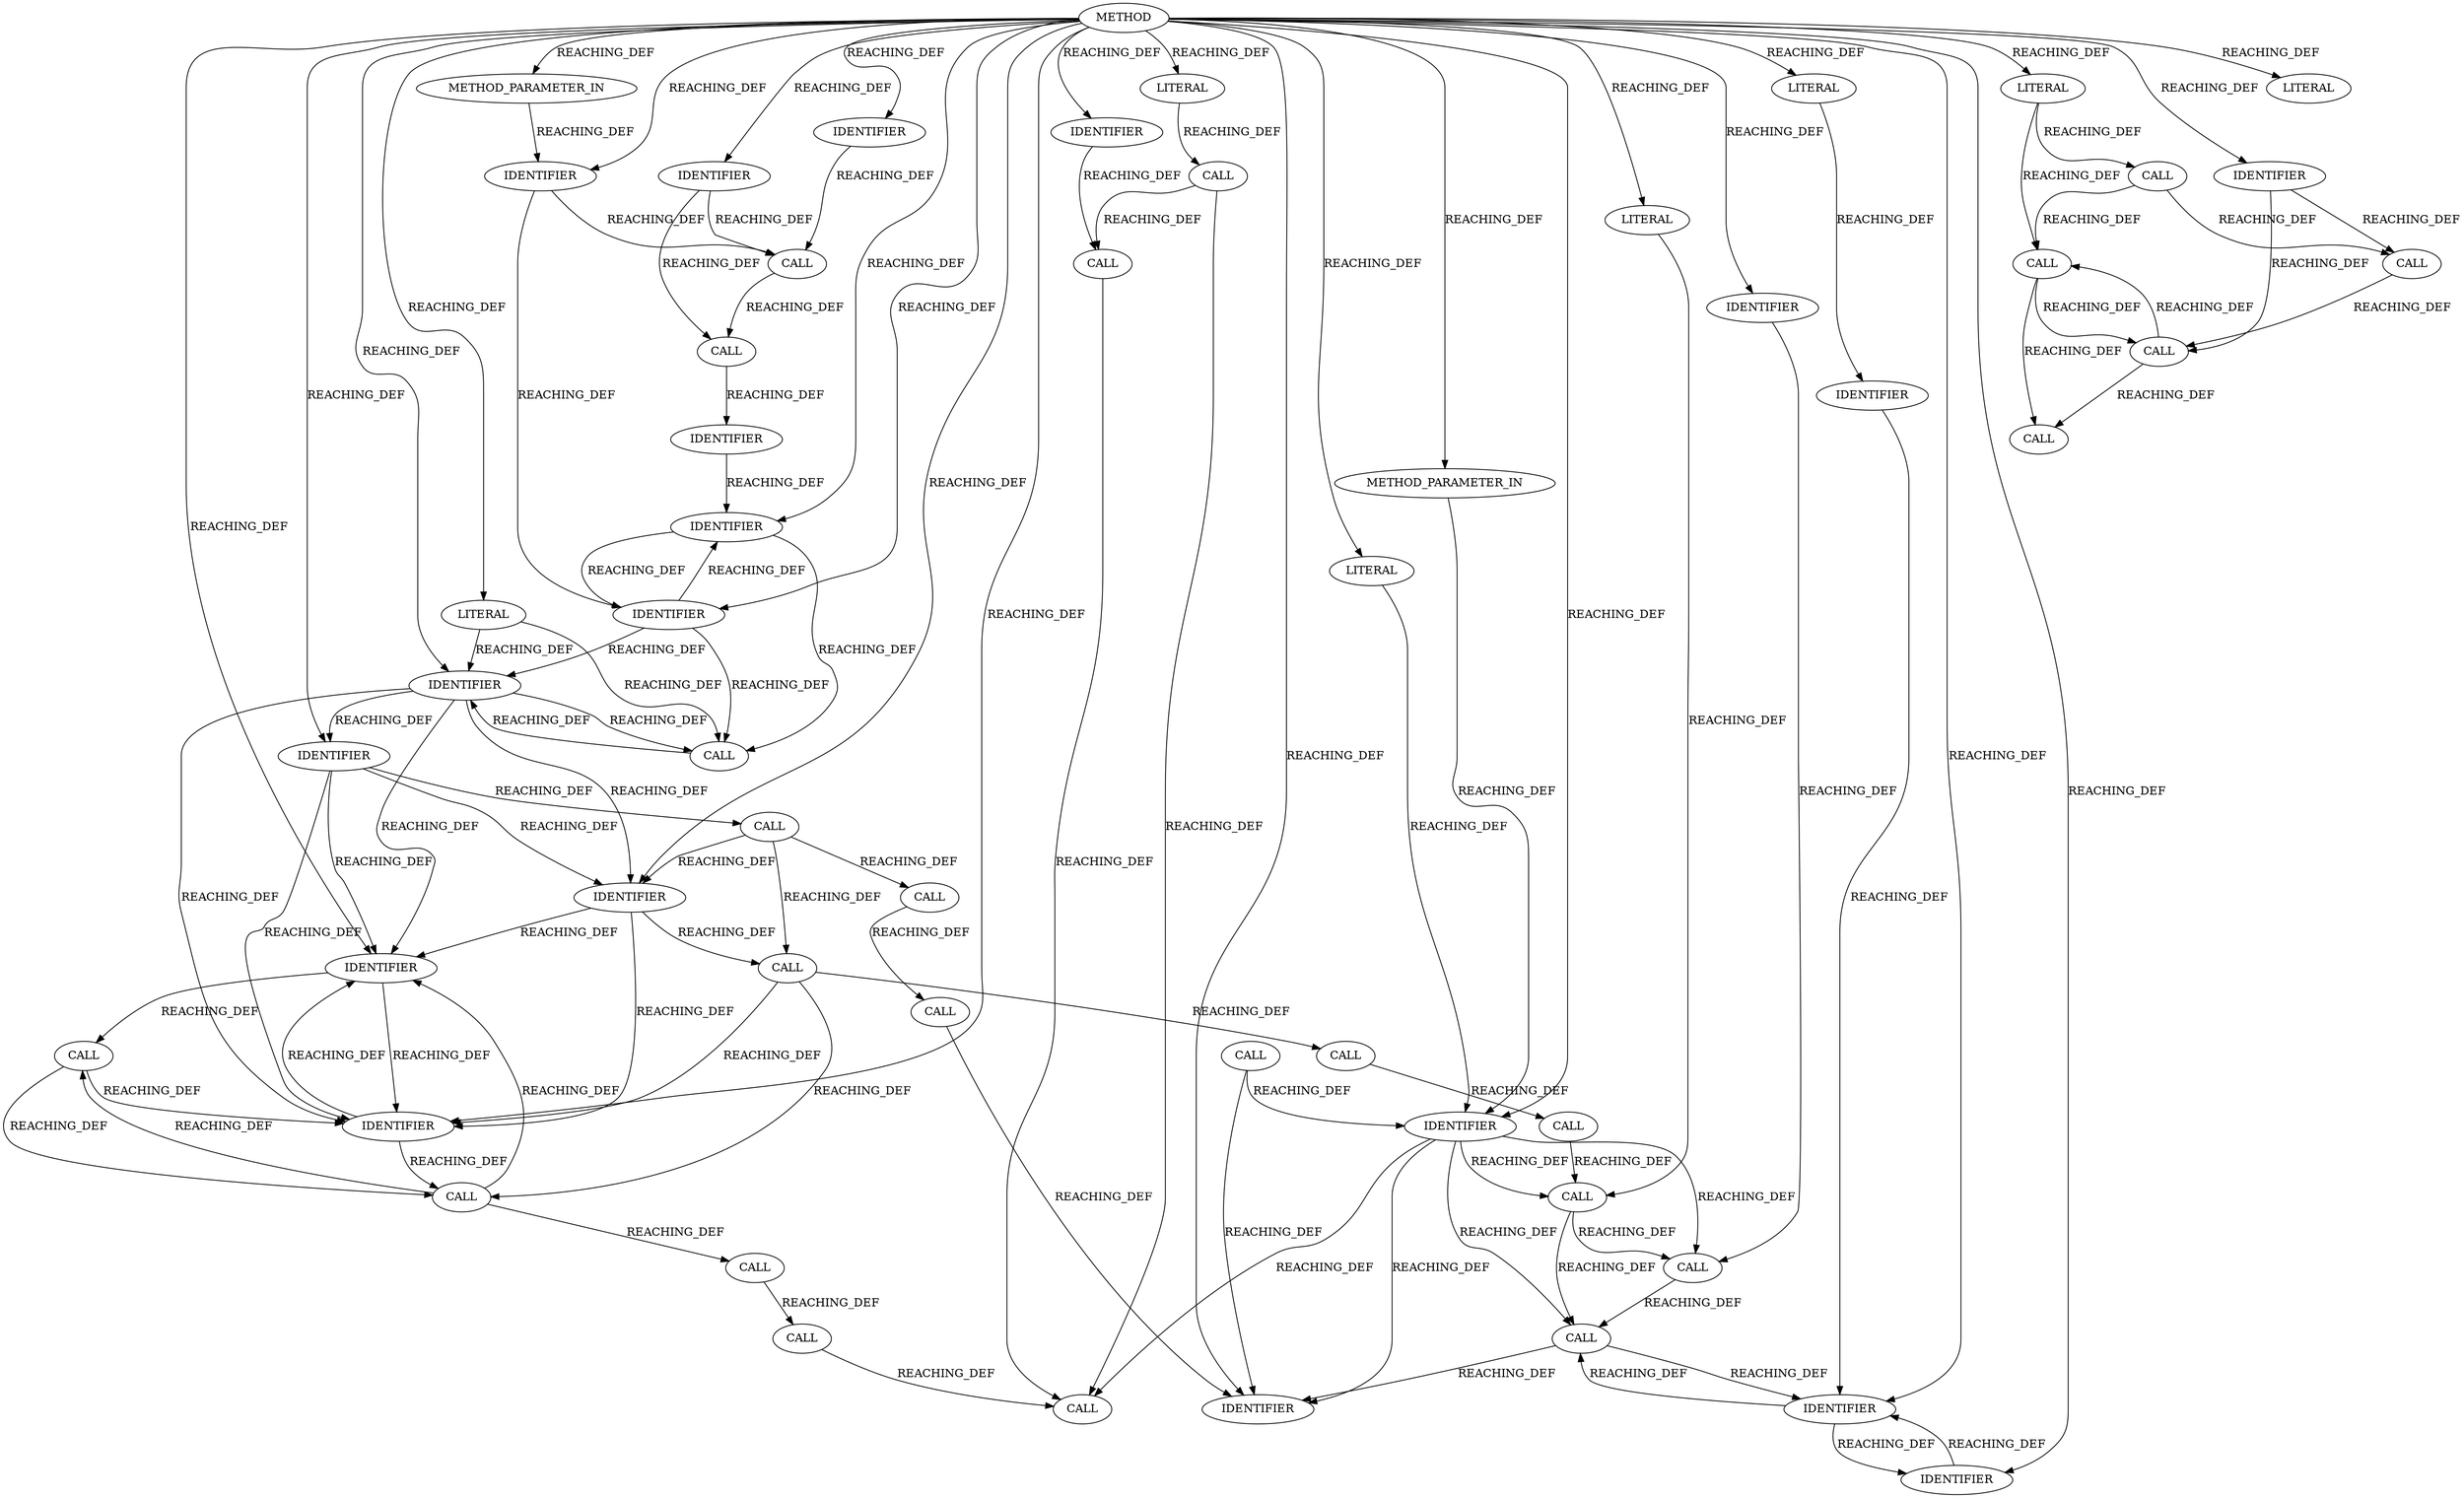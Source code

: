 strict digraph "" {
	node [label="\N"];
	1547	[ARGUMENT_INDEX=1,
		CODE="desc->fd_seg_cnt",
		COLUMN_NUMBER=6,
		DISPATCH_TYPE=STATIC_DISPATCH,
		LINE_NUMBER=520,
		METHOD_FULL_NAME="<operator>.indirectFieldAccess",
		NAME="<operator>.indirectFieldAccess",
		ORDER=1,
		TYPE_FULL_NAME="<empty>",
		filename="messenger_v2.c",
		label=CALL];
	1567	[ARGUMENT_INDEX=2,
		CODE="desc->fd_seg_cnt",
		COLUMN_NUMBER=18,
		DISPATCH_TYPE=STATIC_DISPATCH,
		LINE_NUMBER=524,
		METHOD_FULL_NAME="<operator>.indirectFieldAccess",
		NAME="<operator>.indirectFieldAccess",
		ORDER=2,
		TYPE_FULL_NAME="<empty>",
		filename="messenger_v2.c",
		label=CALL];
	1547 -> 1567	[VARIABLE="desc->fd_seg_cnt",
		label=REACHING_DEF];
	1566	[ARGUMENT_INDEX=1,
		CODE=i,
		COLUMN_NUMBER=14,
		LINE_NUMBER=524,
		NAME=i,
		ORDER=1,
		TYPE_FULL_NAME=int,
		filename="messenger_v2.c",
		label=IDENTIFIER];
	1567 -> 1566	[VARIABLE="desc->fd_seg_cnt",
		label=REACHING_DEF];
	1623	[ARGUMENT_INDEX=1,
		CODE=desc,
		COLUMN_NUMBER=6,
		LINE_NUMBER=534,
		NAME=desc,
		ORDER=1,
		TYPE_FULL_NAME="ceph_frame_desc*",
		filename="messenger_v2.c",
		label=IDENTIFIER];
	1567 -> 1623	[VARIABLE="desc->fd_seg_cnt",
		label=REACHING_DEF];
	1626	[ARGUMENT_INDEX=2,
		CODE=0,
		COLUMN_NUMBER=25,
		LINE_NUMBER=534,
		ORDER=2,
		TYPE_FULL_NAME=int,
		filename="messenger_v2.c",
		label=LITERAL];
	1620	[ARGUMENT_INDEX=1,
		CODE="desc->fd_lens[1] < 0",
		COLUMN_NUMBER=6,
		DISPATCH_TYPE=STATIC_DISPATCH,
		LINE_NUMBER=534,
		METHOD_FULL_NAME="<operator>.lessThan",
		NAME="<operator>.lessThan",
		ORDER=1,
		TYPE_FULL_NAME="<empty>",
		filename="messenger_v2.c",
		label=CALL];
	1626 -> 1620	[VARIABLE=0,
		label=REACHING_DEF];
	1621	[ARGUMENT_INDEX=1,
		CODE="desc->fd_lens[1]",
		COLUMN_NUMBER=6,
		DISPATCH_TYPE=STATIC_DISPATCH,
		LINE_NUMBER=534,
		METHOD_FULL_NAME="<operator>.indirectIndexAccess",
		NAME="<operator>.indirectIndexAccess",
		ORDER=1,
		TYPE_FULL_NAME="<empty>",
		filename="messenger_v2.c",
		label=CALL];
	1626 -> 1621	[VARIABLE=0,
		label=REACHING_DEF];
	1627	[ARGUMENT_INDEX=2,
		CODE="desc->fd_lens[1] > CEPH_MSG_MAX_FRONT_LEN",
		COLUMN_NUMBER=6,
		DISPATCH_TYPE=STATIC_DISPATCH,
		LINE_NUMBER=535,
		METHOD_FULL_NAME="<operator>.greaterThan",
		NAME="<operator>.greaterThan",
		ORDER=2,
		TYPE_FULL_NAME="<empty>",
		filename="messenger_v2.c",
		label=CALL];
	1620 -> 1627	[VARIABLE="desc->fd_lens[1] < 0",
		label=REACHING_DEF];
	1619	[ARGUMENT_INDEX=-1,
		CODE="desc->fd_lens[1] < 0 ||
	    desc->fd_lens[1] > CEPH_MSG_MAX_FRONT_LEN",
		COLUMN_NUMBER=6,
		DISPATCH_TYPE=STATIC_DISPATCH,
		LINE_NUMBER=534,
		METHOD_FULL_NAME="<operator>.logicalOr",
		NAME="<operator>.logicalOr",
		ORDER=1,
		TYPE_FULL_NAME="<empty>",
		filename="messenger_v2.c",
		label=CALL];
	1620 -> 1619	[VARIABLE="desc->fd_lens[1] < 0",
		label=REACHING_DEF];
	1621 -> 1620	[VARIABLE="desc->fd_lens[1]",
		label=REACHING_DEF];
	1628	[ARGUMENT_INDEX=1,
		CODE="desc->fd_lens[1]",
		COLUMN_NUMBER=6,
		DISPATCH_TYPE=STATIC_DISPATCH,
		LINE_NUMBER=535,
		METHOD_FULL_NAME="<operator>.indirectIndexAccess",
		NAME="<operator>.indirectIndexAccess",
		ORDER=1,
		TYPE_FULL_NAME="<empty>",
		filename="messenger_v2.c",
		label=CALL];
	1621 -> 1628	[VARIABLE="desc->fd_lens[1]",
		label=REACHING_DEF];
	1580	[ARGUMENT_INDEX=1,
		CODE="&p",
		COLUMN_NUMBER=37,
		DISPATCH_TYPE=STATIC_DISPATCH,
		LINE_NUMBER=525,
		METHOD_FULL_NAME="<operator>.addressOf",
		NAME="<operator>.addressOf",
		ORDER=1,
		TYPE_FULL_NAME="<empty>",
		filename="messenger_v2.c",
		label=CALL];
	1579	[ARGUMENT_INDEX=2,
		CODE="ceph_decode_32(&p)",
		COLUMN_NUMBER=22,
		DISPATCH_TYPE=STATIC_DISPATCH,
		LINE_NUMBER=525,
		METHOD_FULL_NAME=ceph_decode_32,
		NAME=ceph_decode_32,
		ORDER=2,
		TYPE_FULL_NAME="<empty>",
		filename="messenger_v2.c",
		label=CALL];
	1580 -> 1579	[VARIABLE="&p",
		label=REACHING_DEF];
	1589	[ARGUMENT_INDEX=1,
		CODE="&p",
		COLUMN_NUMBER=39,
		DISPATCH_TYPE=STATIC_DISPATCH,
		LINE_NUMBER=526,
		METHOD_FULL_NAME="<operator>.addressOf",
		NAME="<operator>.addressOf",
		ORDER=1,
		TYPE_FULL_NAME="<empty>",
		filename="messenger_v2.c",
		label=CALL];
	1580 -> 1589	[VARIABLE="&p",
		label=REACHING_DEF];
	1590	[ARGUMENT_INDEX=1,
		CODE=p,
		COLUMN_NUMBER=40,
		LINE_NUMBER=526,
		NAME=p,
		ORDER=1,
		TYPE_FULL_NAME="void*",
		filename="messenger_v2.c",
		label=IDENTIFIER];
	1580 -> 1590	[VARIABLE="&p",
		label=REACHING_DEF];
	1574	[ARGUMENT_INDEX=1,
		CODE="desc->fd_lens[i]",
		COLUMN_NUMBER=3,
		DISPATCH_TYPE=STATIC_DISPATCH,
		LINE_NUMBER=525,
		METHOD_FULL_NAME="<operator>.indirectIndexAccess",
		NAME="<operator>.indirectIndexAccess",
		ORDER=1,
		TYPE_FULL_NAME="<empty>",
		filename="messenger_v2.c",
		label=CALL];
	1579 -> 1574	[VARIABLE="ceph_decode_32(&p)",
		label=REACHING_DEF];
	1589 -> 1580	[VARIABLE="&p",
		label=REACHING_DEF];
	1581	[ARGUMENT_INDEX=1,
		CODE=p,
		COLUMN_NUMBER=38,
		LINE_NUMBER=525,
		NAME=p,
		ORDER=1,
		TYPE_FULL_NAME="void*",
		filename="messenger_v2.c",
		label=IDENTIFIER];
	1589 -> 1581	[VARIABLE="&p",
		label=REACHING_DEF];
	1590 -> 1589	[VARIABLE=p,
		label=REACHING_DEF];
	1590 -> 1581	[VARIABLE=p,
		label=REACHING_DEF];
	1571	[ARGUMENT_INDEX=1,
		CODE=i,
		COLUMN_NUMBER=36,
		LINE_NUMBER=524,
		NAME=i,
		ORDER=1,
		TYPE_FULL_NAME=int,
		filename="messenger_v2.c",
		label=IDENTIFIER];
	1571 -> 1566	[VARIABLE=i,
		label=REACHING_DEF];
	1566 -> 1567	[VARIABLE=i,
		label=REACHING_DEF];
	1566 -> 1571	[VARIABLE=i,
		label=REACHING_DEF];
	1581 -> 1580	[VARIABLE=p,
		label=REACHING_DEF];
	1581 -> 1590	[VARIABLE=p,
		label=REACHING_DEF];
	1488	[ARGUMENT_INDEX=1,
		CODE="p + CEPH_PREAMBLE_LEN",
		COLUMN_NUMBER=15,
		DISPATCH_TYPE=STATIC_DISPATCH,
		LINE_NUMBER=503,
		METHOD_FULL_NAME="<operator>.addition",
		NAME="<operator>.addition",
		ORDER=1,
		TYPE_FULL_NAME="<empty>",
		filename="messenger_v2.c",
		label=CALL];
	1487	[ARGUMENT_INDEX=2,
		CODE="p + CEPH_PREAMBLE_LEN - CEPH_CRC_LEN",
		COLUMN_NUMBER=15,
		DISPATCH_TYPE=STATIC_DISPATCH,
		LINE_NUMBER=503,
		METHOD_FULL_NAME="<operator>.subtraction",
		NAME="<operator>.subtraction",
		ORDER=2,
		TYPE_FULL_NAME="<empty>",
		filename="messenger_v2.c",
		label=CALL];
	1488 -> 1487	[VARIABLE="p + CEPH_PREAMBLE_LEN",
		label=REACHING_DEF];
	1486	[ARGUMENT_INDEX=1,
		CODE=crcp,
		COLUMN_NUMBER=8,
		LINE_NUMBER=503,
		NAME=crcp,
		ORDER=1,
		TYPE_FULL_NAME="void*",
		filename="messenger_v2.c",
		label=IDENTIFIER];
	1487 -> 1486	[VARIABLE="p + CEPH_PREAMBLE_LEN - CEPH_CRC_LEN",
		label=REACHING_DEF];
	1599	[ARGUMENT_INDEX=2,
		CODE=0,
		COLUMN_NUMBER=25,
		LINE_NUMBER=529,
		ORDER=2,
		TYPE_FULL_NAME=int,
		filename="messenger_v2.c",
		label=LITERAL];
	1594	[ARGUMENT_INDEX=1,
		CODE="desc->fd_lens[0]",
		COLUMN_NUMBER=6,
		DISPATCH_TYPE=STATIC_DISPATCH,
		LINE_NUMBER=529,
		METHOD_FULL_NAME="<operator>.indirectIndexAccess",
		NAME="<operator>.indirectIndexAccess",
		ORDER=1,
		TYPE_FULL_NAME="<empty>",
		filename="messenger_v2.c",
		label=CALL];
	1599 -> 1594	[VARIABLE=0,
		label=REACHING_DEF];
	1601	[ARGUMENT_INDEX=1,
		CODE="desc->fd_lens[0]",
		COLUMN_NUMBER=6,
		DISPATCH_TYPE=STATIC_DISPATCH,
		LINE_NUMBER=530,
		METHOD_FULL_NAME="<operator>.indirectIndexAccess",
		NAME="<operator>.indirectIndexAccess",
		ORDER=1,
		TYPE_FULL_NAME="<empty>",
		filename="messenger_v2.c",
		label=CALL];
	1594 -> 1601	[VARIABLE="desc->fd_lens[0]",
		label=REACHING_DEF];
	1622	[ARGUMENT_INDEX=1,
		CODE="desc->fd_lens",
		COLUMN_NUMBER=6,
		DISPATCH_TYPE=STATIC_DISPATCH,
		LINE_NUMBER=534,
		METHOD_FULL_NAME="<operator>.indirectFieldAccess",
		NAME="<operator>.indirectFieldAccess",
		ORDER=1,
		TYPE_FULL_NAME="<empty>",
		filename="messenger_v2.c",
		label=CALL];
	1594 -> 1622	[VARIABLE="desc->fd_lens[0]",
		label=REACHING_DEF];
	1500	[ARGUMENT_INDEX=3,
		CODE="crcp - p",
		COLUMN_NUMBER=21,
		DISPATCH_TYPE=STATIC_DISPATCH,
		LINE_NUMBER=507,
		METHOD_FULL_NAME="<operator>.subtraction",
		NAME="<operator>.subtraction",
		ORDER=3,
		TYPE_FULL_NAME="<empty>",
		filename="messenger_v2.c",
		label=CALL];
	1499	[ARGUMENT_INDEX=2,
		CODE=p,
		COLUMN_NUMBER=18,
		LINE_NUMBER=507,
		NAME=p,
		ORDER=2,
		TYPE_FULL_NAME="void*",
		filename="messenger_v2.c",
		label=IDENTIFIER];
	1500 -> 1499	[VARIABLE="crcp - p",
		label=REACHING_DEF];
	1499 -> 1590	[VARIABLE=p,
		label=REACHING_DEF];
	1499 -> 1581	[VARIABLE=p,
		label=REACHING_DEF];
	1499 -> 1500	[VARIABLE=p,
		label=REACHING_DEF];
	1531	[ARGUMENT_INDEX=1,
		CODE=p,
		COLUMN_NUMBER=32,
		LINE_NUMBER=517,
		NAME=p,
		ORDER=1,
		TYPE_FULL_NAME="void*",
		filename="messenger_v2.c",
		label=IDENTIFIER];
	1499 -> 1531	[VARIABLE=p,
		label=REACHING_DEF];
	1538	[ARGUMENT_INDEX=1,
		CODE=p,
		COLUMN_NUMBER=36,
		LINE_NUMBER=518,
		NAME=p,
		ORDER=1,
		TYPE_FULL_NAME="void*",
		filename="messenger_v2.c",
		label=IDENTIFIER];
	1499 -> 1538	[VARIABLE=p,
		label=REACHING_DEF];
	1537	[ARGUMENT_INDEX=1,
		CODE="&p",
		COLUMN_NUMBER=35,
		DISPATCH_TYPE=STATIC_DISPATCH,
		LINE_NUMBER=518,
		METHOD_FULL_NAME="<operator>.addressOf",
		NAME="<operator>.addressOf",
		ORDER=1,
		TYPE_FULL_NAME="<empty>",
		filename="messenger_v2.c",
		label=CALL];
	1537 -> 1580	[VARIABLE="&p",
		label=REACHING_DEF];
	1537 -> 1581	[VARIABLE="&p",
		label=REACHING_DEF];
	1536	[ARGUMENT_INDEX=2,
		CODE="ceph_decode_8(&p)",
		COLUMN_NUMBER=21,
		DISPATCH_TYPE=STATIC_DISPATCH,
		LINE_NUMBER=518,
		METHOD_FULL_NAME=ceph_decode_8,
		NAME=ceph_decode_8,
		ORDER=2,
		TYPE_FULL_NAME="<empty>",
		filename="messenger_v2.c",
		label=CALL];
	1537 -> 1536	[VARIABLE="&p",
		label=REACHING_DEF];
	1533	[ARGUMENT_INDEX=1,
		CODE="desc->fd_seg_cnt",
		COLUMN_NUMBER=2,
		DISPATCH_TYPE=STATIC_DISPATCH,
		LINE_NUMBER=518,
		METHOD_FULL_NAME="<operator>.indirectFieldAccess",
		NAME="<operator>.indirectFieldAccess",
		ORDER=1,
		TYPE_FULL_NAME="<empty>",
		filename="messenger_v2.c",
		label=CALL];
	1536 -> 1533	[VARIABLE="ceph_decode_8(&p)",
		label=REACHING_DEF];
	1490	[ARGUMENT_INDEX=2,
		CODE=CEPH_PREAMBLE_LEN,
		COLUMN_NUMBER=19,
		LINE_NUMBER=503,
		NAME=CEPH_PREAMBLE_LEN,
		ORDER=2,
		TYPE_FULL_NAME=ANY,
		filename="messenger_v2.c",
		label=IDENTIFIER];
	1490 -> 1488	[VARIABLE=CEPH_PREAMBLE_LEN,
		label=REACHING_DEF];
	1523	[ARGUMENT_INDEX=1,
		CODE="*desc",
		COLUMN_NUMBER=25,
		DISPATCH_TYPE=STATIC_DISPATCH,
		LINE_NUMBER=515,
		METHOD_FULL_NAME="<operator>.indirection",
		NAME="<operator>.indirection",
		ORDER=1,
		TYPE_FULL_NAME="<empty>",
		filename="messenger_v2.c",
		label=CALL];
	1523 -> 1623	[VARIABLE="*desc",
		label=REACHING_DEF];
	1520	[ARGUMENT_INDEX=1,
		CODE=desc,
		COLUMN_NUMBER=9,
		LINE_NUMBER=515,
		NAME=desc,
		ORDER=1,
		TYPE_FULL_NAME="ceph_frame_desc*",
		filename="messenger_v2.c",
		label=IDENTIFIER];
	1523 -> 1520	[VARIABLE="*desc",
		label=REACHING_DEF];
	1520 -> 1547	[VARIABLE=desc,
		label=REACHING_DEF];
	1520 -> 1567	[VARIABLE=desc,
		label=REACHING_DEF];
	1520 -> 1623	[VARIABLE=desc,
		label=REACHING_DEF];
	1520 -> 1622	[VARIABLE=desc,
		label=REACHING_DEF];
	1542	[ARGUMENT_INDEX=1,
		CODE="desc->fd_seg_cnt",
		COLUMN_NUMBER=6,
		DISPATCH_TYPE=STATIC_DISPATCH,
		LINE_NUMBER=519,
		METHOD_FULL_NAME="<operator>.indirectFieldAccess",
		NAME="<operator>.indirectFieldAccess",
		ORDER=1,
		TYPE_FULL_NAME="<empty>",
		filename="messenger_v2.c",
		label=CALL];
	1520 -> 1542	[VARIABLE=desc,
		label=REACHING_DEF];
	1501	[ARGUMENT_INDEX=1,
		CODE=crcp,
		COLUMN_NUMBER=21,
		LINE_NUMBER=507,
		NAME=crcp,
		ORDER=1,
		TYPE_FULL_NAME="void*",
		filename="messenger_v2.c",
		label=IDENTIFIER];
	1486 -> 1501	[VARIABLE=crcp,
		label=REACHING_DEF];
	1564	[ARGUMENT_INDEX=2,
		CODE=0,
		COLUMN_NUMBER=11,
		LINE_NUMBER=524,
		ORDER=2,
		TYPE_FULL_NAME=int,
		filename="messenger_v2.c",
		label=LITERAL];
	1563	[ARGUMENT_INDEX=1,
		CODE=i,
		COLUMN_NUMBER=7,
		LINE_NUMBER=524,
		NAME=i,
		ORDER=1,
		TYPE_FULL_NAME=int,
		filename="messenger_v2.c",
		label=IDENTIFIER];
	1564 -> 1563	[VARIABLE=0,
		label=REACHING_DEF];
	1563 -> 1566	[VARIABLE=i,
		label=REACHING_DEF];
	1601 -> 1622	[VARIABLE="desc->fd_lens[0]",
		label=REACHING_DEF];
	1574 -> 1622	[VARIABLE="desc->fd_lens[i]",
		label=REACHING_DEF];
	1529	[ARGUMENT_INDEX=2,
		CODE="ceph_decode_8(&p)",
		COLUMN_NUMBER=17,
		DISPATCH_TYPE=STATIC_DISPATCH,
		LINE_NUMBER=517,
		METHOD_FULL_NAME=ceph_decode_8,
		NAME=ceph_decode_8,
		ORDER=2,
		TYPE_FULL_NAME="<empty>",
		filename="messenger_v2.c",
		label=CALL];
	1526	[ARGUMENT_INDEX=1,
		CODE="desc->fd_tag",
		COLUMN_NUMBER=2,
		DISPATCH_TYPE=STATIC_DISPATCH,
		LINE_NUMBER=517,
		METHOD_FULL_NAME="<operator>.indirectFieldAccess",
		NAME="<operator>.indirectFieldAccess",
		ORDER=1,
		TYPE_FULL_NAME="<empty>",
		filename="messenger_v2.c",
		label=CALL];
	1529 -> 1526	[VARIABLE="ceph_decode_8(&p)",
		label=REACHING_DEF];
	1526 -> 1623	[VARIABLE="desc->fd_tag",
		label=REACHING_DEF];
	1531 -> 1590	[VARIABLE=p,
		label=REACHING_DEF];
	1531 -> 1581	[VARIABLE=p,
		label=REACHING_DEF];
	1530	[ARGUMENT_INDEX=1,
		CODE="&p",
		COLUMN_NUMBER=31,
		DISPATCH_TYPE=STATIC_DISPATCH,
		LINE_NUMBER=517,
		METHOD_FULL_NAME="<operator>.addressOf",
		NAME="<operator>.addressOf",
		ORDER=1,
		TYPE_FULL_NAME="<empty>",
		filename="messenger_v2.c",
		label=CALL];
	1531 -> 1530	[VARIABLE=p,
		label=REACHING_DEF];
	1531 -> 1538	[VARIABLE=p,
		label=REACHING_DEF];
	1530 -> 1537	[VARIABLE="&p",
		label=REACHING_DEF];
	1530 -> 1529	[VARIABLE="&p",
		label=REACHING_DEF];
	1530 -> 1538	[VARIABLE="&p",
		label=REACHING_DEF];
	1538 -> 1590	[VARIABLE=p,
		label=REACHING_DEF];
	1538 -> 1581	[VARIABLE=p,
		label=REACHING_DEF];
	1538 -> 1537	[VARIABLE=p,
		label=REACHING_DEF];
	1491	[ARGUMENT_INDEX=2,
		CODE=CEPH_CRC_LEN,
		COLUMN_NUMBER=39,
		LINE_NUMBER=503,
		NAME=CEPH_CRC_LEN,
		ORDER=2,
		TYPE_FULL_NAME=ANY,
		filename="messenger_v2.c",
		label=IDENTIFIER];
	1491 -> 1488	[VARIABLE=CEPH_CRC_LEN,
		label=REACHING_DEF];
	1491 -> 1487	[VARIABLE=CEPH_CRC_LEN,
		label=REACHING_DEF];
	1482	[CODE="struct ceph_frame_desc *desc",
		COLUMN_NUMBER=37,
		EVALUATION_STRATEGY=BY_VALUE,
		INDEX=2,
		IS_VARIADIC=false,
		LINE_NUMBER=501,
		NAME=desc,
		ORDER=2,
		TYPE_FULL_NAME="ceph_frame_desc*",
		filename="messenger_v2.c",
		label=METHOD_PARAMETER_IN];
	1482 -> 1520	[VARIABLE=desc,
		label=REACHING_DEF];
	1628 -> 1627	[VARIABLE="desc->fd_lens[1]",
		label=REACHING_DEF];
	1627 -> 1620	[VARIABLE="desc->fd_lens[1] > CEPH_MSG_MAX_FRONT_LEN",
		label=REACHING_DEF];
	1627 -> 1619	[VARIABLE="desc->fd_lens[1] > CEPH_MSG_MAX_FRONT_LEN",
		label=REACHING_DEF];
	1545	[ARGUMENT_INDEX=2,
		CODE=1,
		COLUMN_NUMBER=25,
		LINE_NUMBER=519,
		ORDER=2,
		TYPE_FULL_NAME=int,
		filename="messenger_v2.c",
		label=LITERAL];
	1545 -> 1542	[VARIABLE=1,
		label=REACHING_DEF];
	1542 -> 1547	[VARIABLE="desc->fd_seg_cnt",
		label=REACHING_DEF];
	1542 -> 1567	[VARIABLE="desc->fd_seg_cnt",
		label=REACHING_DEF];
	1498	[ARGUMENT_INDEX=1,
		CODE=0,
		COLUMN_NUMBER=15,
		LINE_NUMBER=507,
		ORDER=1,
		TYPE_FULL_NAME=int,
		filename="messenger_v2.c",
		label=LITERAL];
	1498 -> 1500	[VARIABLE=0,
		label=REACHING_DEF];
	1498 -> 1499	[VARIABLE=0,
		label=REACHING_DEF];
	1502	[ARGUMENT_INDEX=2,
		CODE=p,
		COLUMN_NUMBER=28,
		LINE_NUMBER=507,
		NAME=p,
		ORDER=2,
		TYPE_FULL_NAME="void*",
		filename="messenger_v2.c",
		label=IDENTIFIER];
	1502 -> 1500	[VARIABLE=p,
		label=REACHING_DEF];
	1502 -> 1499	[VARIABLE=p,
		label=REACHING_DEF];
	1502 -> 1501	[VARIABLE=p,
		label=REACHING_DEF];
	1501 -> 1500	[VARIABLE=crcp,
		label=REACHING_DEF];
	1501 -> 1502	[VARIABLE=crcp,
		label=REACHING_DEF];
	1481	[CODE="void *p",
		COLUMN_NUMBER=28,
		EVALUATION_STRATEGY=BY_VALUE,
		INDEX=1,
		IS_VARIADIC=false,
		LINE_NUMBER=501,
		NAME=p,
		ORDER=1,
		TYPE_FULL_NAME="void*",
		filename="messenger_v2.c",
		label=METHOD_PARAMETER_IN];
	1489	[ARGUMENT_INDEX=1,
		CODE=p,
		COLUMN_NUMBER=15,
		LINE_NUMBER=503,
		NAME=p,
		ORDER=1,
		TYPE_FULL_NAME="void*",
		filename="messenger_v2.c",
		label=IDENTIFIER];
	1481 -> 1489	[VARIABLE=p,
		label=REACHING_DEF];
	1489 -> 1488	[VARIABLE=p,
		label=REACHING_DEF];
	1489 -> 1502	[VARIABLE=p,
		label=REACHING_DEF];
	1480	[AST_PARENT_FULL_NAME="messenger_v2.c:<global>",
		AST_PARENT_TYPE=TYPE_DECL,
		CODE="static int decode_preamble(void *p, struct ceph_frame_desc *desc)
{
	void *crcp = p + CEPH_PREAMBLE_LEN - CEPH_CRC_LEN;
	u32 crc, \
expected_crc;
	int i;

	crc = crc32c(0, p, crcp - p);
	expected_crc = get_unaligned_le32(crcp);
	if (crc != expected_crc) {
		pr_\
err(\"bad preamble crc, calculated %u, expected %u\\n\",
		       crc, expected_crc);
		return -EBADMSG;
	}

	memset(desc, 0, sizeof(*\
desc));

	desc->fd_tag = ceph_decode_8(&p);
	desc->fd_seg_cnt = ceph_decode_8(&p);
	if (desc->fd_seg_cnt < 1 ||
	    desc->fd_seg_\
cnt > CEPH_FRAME_MAX_SEGMENT_COUNT) {
		pr_err(\"bad segment count %d\\n\", desc->fd_seg_cnt);
		return -EINVAL;
	}
	for (i = 0; i < \
desc->fd_seg_cnt; i++) {
		desc->fd_lens[i] = ceph_decode_32(&p);
		desc->fd_aligns[i] = ceph_decode_16(&p);
	}

	if (desc->fd_lens[\
0] < 0 ||
	    desc->fd_lens[0] > CEPH_MSG_MAX_CONTROL_LEN) {
		pr_err(\"bad control segment length %d\\n\", desc->fd_lens[0]);
		\
return -EINVAL;
	}
	if (desc->fd_lens[1] < 0 ||
	    desc->fd_lens[1] > CEPH_MSG_MAX_FRO...",
		COLUMN_NUMBER=1,
		COLUMN_NUMBER_END=1,
		FILENAME="messenger_v2.c",
		FULL_NAME=decode_preamble,
		IS_EXTERNAL=false,
		LINE_NUMBER=501,
		LINE_NUMBER_END=561,
		NAME=decode_preamble,
		ORDER=36,
		SIGNATURE="int decode_preamble (void*,ceph_frame_desc*)",
		filename="messenger_v2.c",
		label=METHOD];
	1480 -> 1626	[label=REACHING_DEF];
	1480 -> 1590	[label=REACHING_DEF];
	1480 -> 1571	[label=REACHING_DEF];
	1480 -> 1566	[label=REACHING_DEF];
	1480 -> 1581	[label=REACHING_DEF];
	1480 -> 1599	[label=REACHING_DEF];
	1480 -> 1623	[label=REACHING_DEF];
	1480 -> 1499	[label=REACHING_DEF];
	1480 -> 1490	[label=REACHING_DEF];
	1480 -> 1520	[label=REACHING_DEF];
	1480 -> 1564	[label=REACHING_DEF];
	1480 -> 1531	[label=REACHING_DEF];
	1480 -> 1538	[label=REACHING_DEF];
	1480 -> 1491	[label=REACHING_DEF];
	1480 -> 1482	[label=REACHING_DEF];
	1480 -> 1545	[label=REACHING_DEF];
	1480 -> 1498	[label=REACHING_DEF];
	1480 -> 1502	[label=REACHING_DEF];
	1480 -> 1501	[label=REACHING_DEF];
	1480 -> 1481	[label=REACHING_DEF];
	1480 -> 1489	[label=REACHING_DEF];
	1521	[ARGUMENT_INDEX=2,
		CODE=0,
		COLUMN_NUMBER=15,
		LINE_NUMBER=515,
		ORDER=2,
		TYPE_FULL_NAME=int,
		filename="messenger_v2.c",
		label=LITERAL];
	1480 -> 1521	[label=REACHING_DEF];
	1550	[ARGUMENT_INDEX=2,
		CODE=CEPH_FRAME_MAX_SEGMENT_COUNT,
		COLUMN_NUMBER=25,
		LINE_NUMBER=520,
		NAME=CEPH_FRAME_MAX_SEGMENT_COUNT,
		ORDER=2,
		TYPE_FULL_NAME=ANY,
		filename="messenger_v2.c",
		label=IDENTIFIER];
	1480 -> 1550	[label=REACHING_DEF];
	1606	[ARGUMENT_INDEX=2,
		CODE=CEPH_MSG_MAX_CONTROL_LEN,
		COLUMN_NUMBER=25,
		LINE_NUMBER=530,
		NAME=CEPH_MSG_MAX_CONTROL_LEN,
		ORDER=2,
		TYPE_FULL_NAME=ANY,
		filename="messenger_v2.c",
		label=IDENTIFIER];
	1480 -> 1606	[label=REACHING_DEF];
	1625	[ARGUMENT_INDEX=2,
		CODE=1,
		COLUMN_NUMBER=20,
		LINE_NUMBER=534,
		ORDER=2,
		TYPE_FULL_NAME=int,
		filename="messenger_v2.c",
		label=LITERAL];
	1480 -> 1625	[label=REACHING_DEF];
	1633	[ARGUMENT_INDEX=2,
		CODE=CEPH_MSG_MAX_FRONT_LEN,
		COLUMN_NUMBER=25,
		LINE_NUMBER=535,
		NAME=CEPH_MSG_MAX_FRONT_LEN,
		ORDER=2,
		TYPE_FULL_NAME=ANY,
		filename="messenger_v2.c",
		label=IDENTIFIER];
	1480 -> 1633	[label=REACHING_DEF];
	1521 -> 1520	[VARIABLE=0,
		label=REACHING_DEF];
	1550 -> 1547	[VARIABLE=CEPH_FRAME_MAX_SEGMENT_COUNT,
		label=REACHING_DEF];
	1606 -> 1601	[VARIABLE=CEPH_MSG_MAX_CONTROL_LEN,
		label=REACHING_DEF];
	1633 -> 1628	[VARIABLE=CEPH_MSG_MAX_FRONT_LEN,
		label=REACHING_DEF];
	1633 -> 1627	[VARIABLE=CEPH_MSG_MAX_FRONT_LEN,
		label=REACHING_DEF];
	1533 -> 1542	[VARIABLE="desc->fd_seg_cnt",
		label=REACHING_DEF];
}
